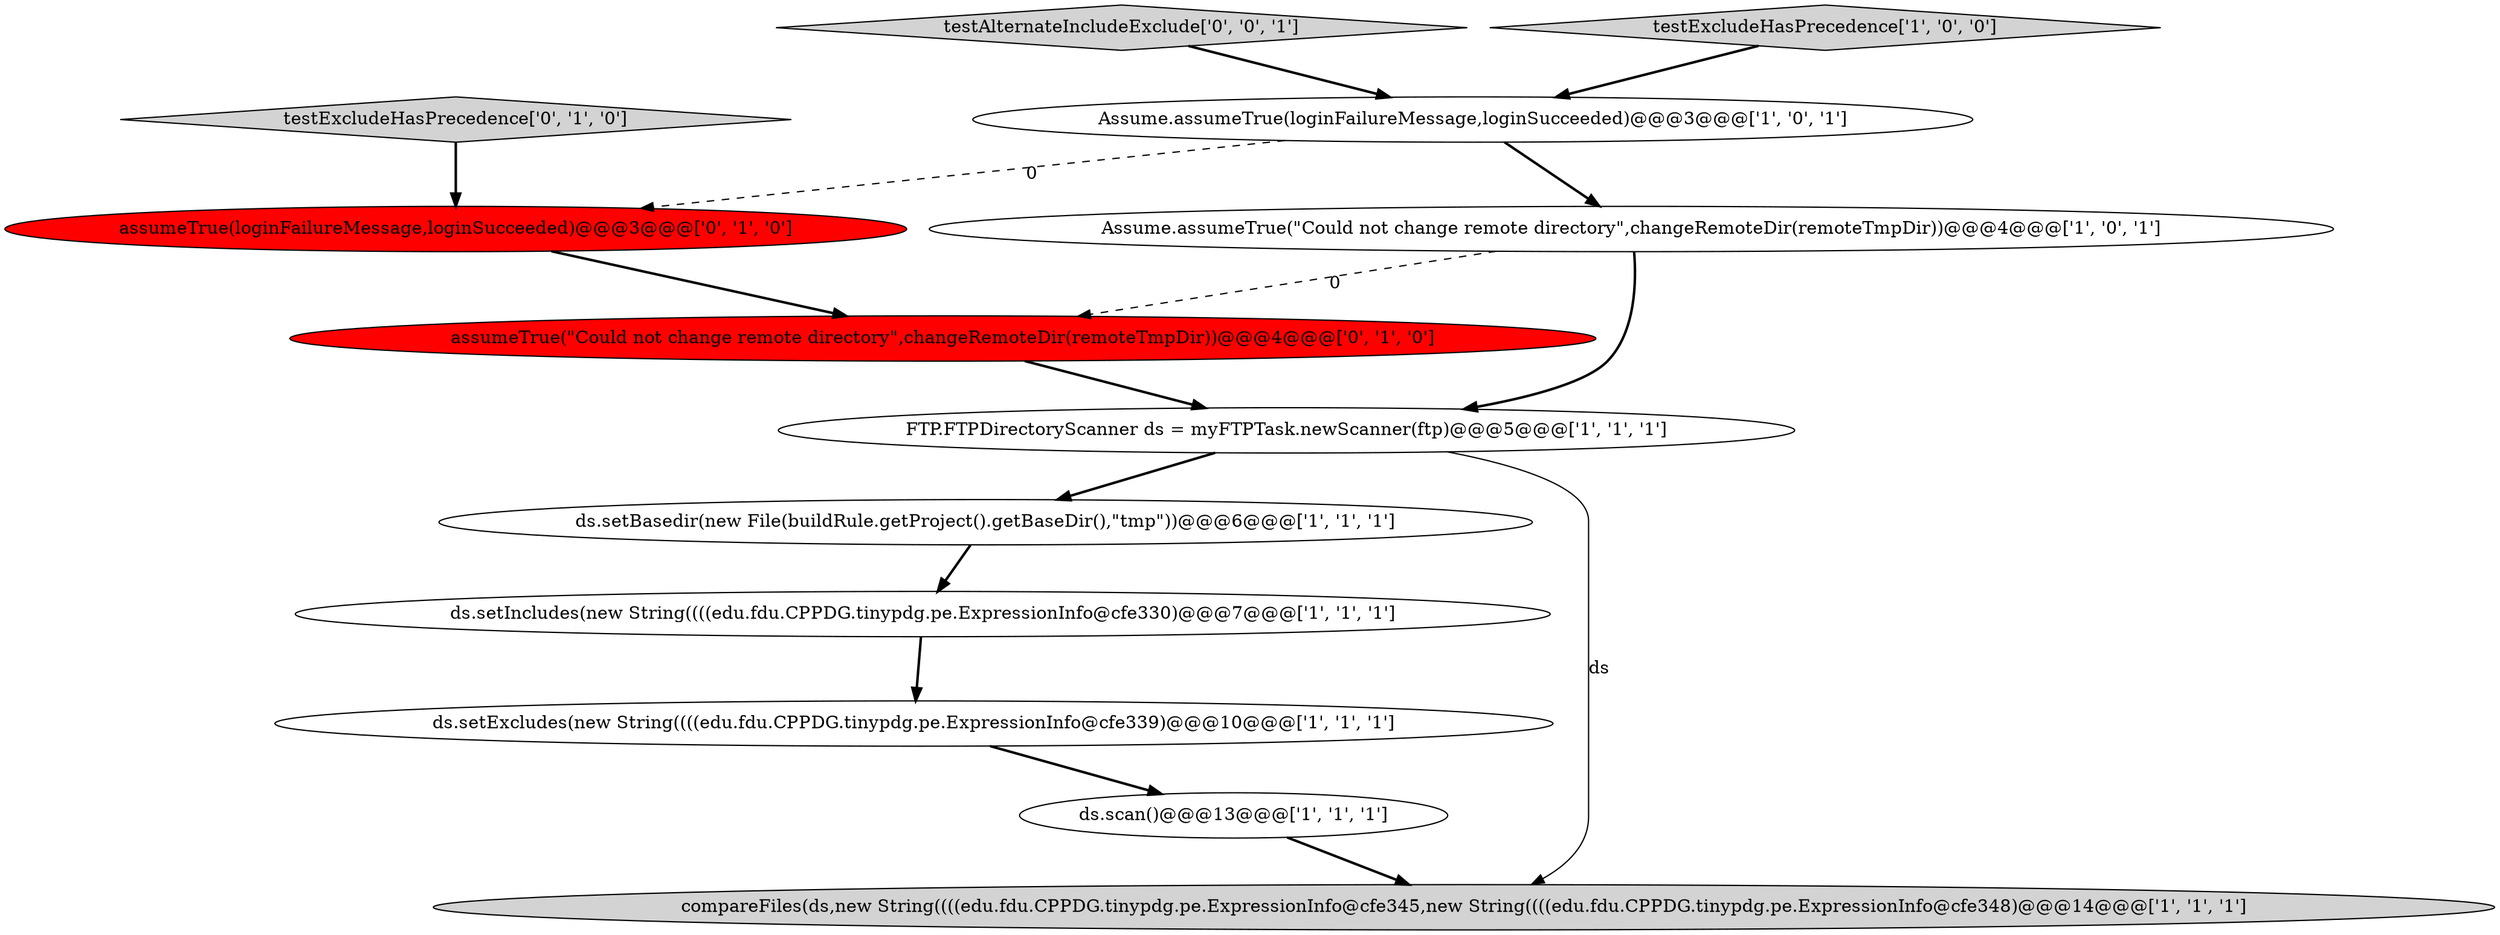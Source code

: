 digraph {
9 [style = filled, label = "testExcludeHasPrecedence['0', '1', '0']", fillcolor = lightgray, shape = diamond image = "AAA0AAABBB2BBB"];
0 [style = filled, label = "ds.setExcludes(new String((((edu.fdu.CPPDG.tinypdg.pe.ExpressionInfo@cfe339)@@@10@@@['1', '1', '1']", fillcolor = white, shape = ellipse image = "AAA0AAABBB1BBB"];
12 [style = filled, label = "testAlternateIncludeExclude['0', '0', '1']", fillcolor = lightgray, shape = diamond image = "AAA0AAABBB3BBB"];
1 [style = filled, label = "Assume.assumeTrue(loginFailureMessage,loginSucceeded)@@@3@@@['1', '0', '1']", fillcolor = white, shape = ellipse image = "AAA0AAABBB1BBB"];
11 [style = filled, label = "assumeTrue(\"Could not change remote directory\",changeRemoteDir(remoteTmpDir))@@@4@@@['0', '1', '0']", fillcolor = red, shape = ellipse image = "AAA1AAABBB2BBB"];
4 [style = filled, label = "Assume.assumeTrue(\"Could not change remote directory\",changeRemoteDir(remoteTmpDir))@@@4@@@['1', '0', '1']", fillcolor = white, shape = ellipse image = "AAA0AAABBB1BBB"];
6 [style = filled, label = "FTP.FTPDirectoryScanner ds = myFTPTask.newScanner(ftp)@@@5@@@['1', '1', '1']", fillcolor = white, shape = ellipse image = "AAA0AAABBB1BBB"];
8 [style = filled, label = "testExcludeHasPrecedence['1', '0', '0']", fillcolor = lightgray, shape = diamond image = "AAA0AAABBB1BBB"];
7 [style = filled, label = "ds.setIncludes(new String((((edu.fdu.CPPDG.tinypdg.pe.ExpressionInfo@cfe330)@@@7@@@['1', '1', '1']", fillcolor = white, shape = ellipse image = "AAA0AAABBB1BBB"];
2 [style = filled, label = "ds.scan()@@@13@@@['1', '1', '1']", fillcolor = white, shape = ellipse image = "AAA0AAABBB1BBB"];
10 [style = filled, label = "assumeTrue(loginFailureMessage,loginSucceeded)@@@3@@@['0', '1', '0']", fillcolor = red, shape = ellipse image = "AAA1AAABBB2BBB"];
5 [style = filled, label = "ds.setBasedir(new File(buildRule.getProject().getBaseDir(),\"tmp\"))@@@6@@@['1', '1', '1']", fillcolor = white, shape = ellipse image = "AAA0AAABBB1BBB"];
3 [style = filled, label = "compareFiles(ds,new String((((edu.fdu.CPPDG.tinypdg.pe.ExpressionInfo@cfe345,new String((((edu.fdu.CPPDG.tinypdg.pe.ExpressionInfo@cfe348)@@@14@@@['1', '1', '1']", fillcolor = lightgray, shape = ellipse image = "AAA0AAABBB1BBB"];
6->3 [style = solid, label="ds"];
8->1 [style = bold, label=""];
5->7 [style = bold, label=""];
6->5 [style = bold, label=""];
1->4 [style = bold, label=""];
7->0 [style = bold, label=""];
1->10 [style = dashed, label="0"];
4->11 [style = dashed, label="0"];
9->10 [style = bold, label=""];
12->1 [style = bold, label=""];
4->6 [style = bold, label=""];
2->3 [style = bold, label=""];
11->6 [style = bold, label=""];
0->2 [style = bold, label=""];
10->11 [style = bold, label=""];
}

